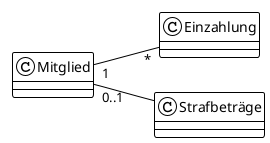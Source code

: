@startuml

!theme plain
skinparam backgroundColor transparent
skinparam shadowing false

left to right direction

class Mitglied {

}

class Einzahlung {

}

class Strafbeträge {

}

Mitglied "1" -- "*" Einzahlung
Mitglied "0..1" -- Strafbeträge

@enduml